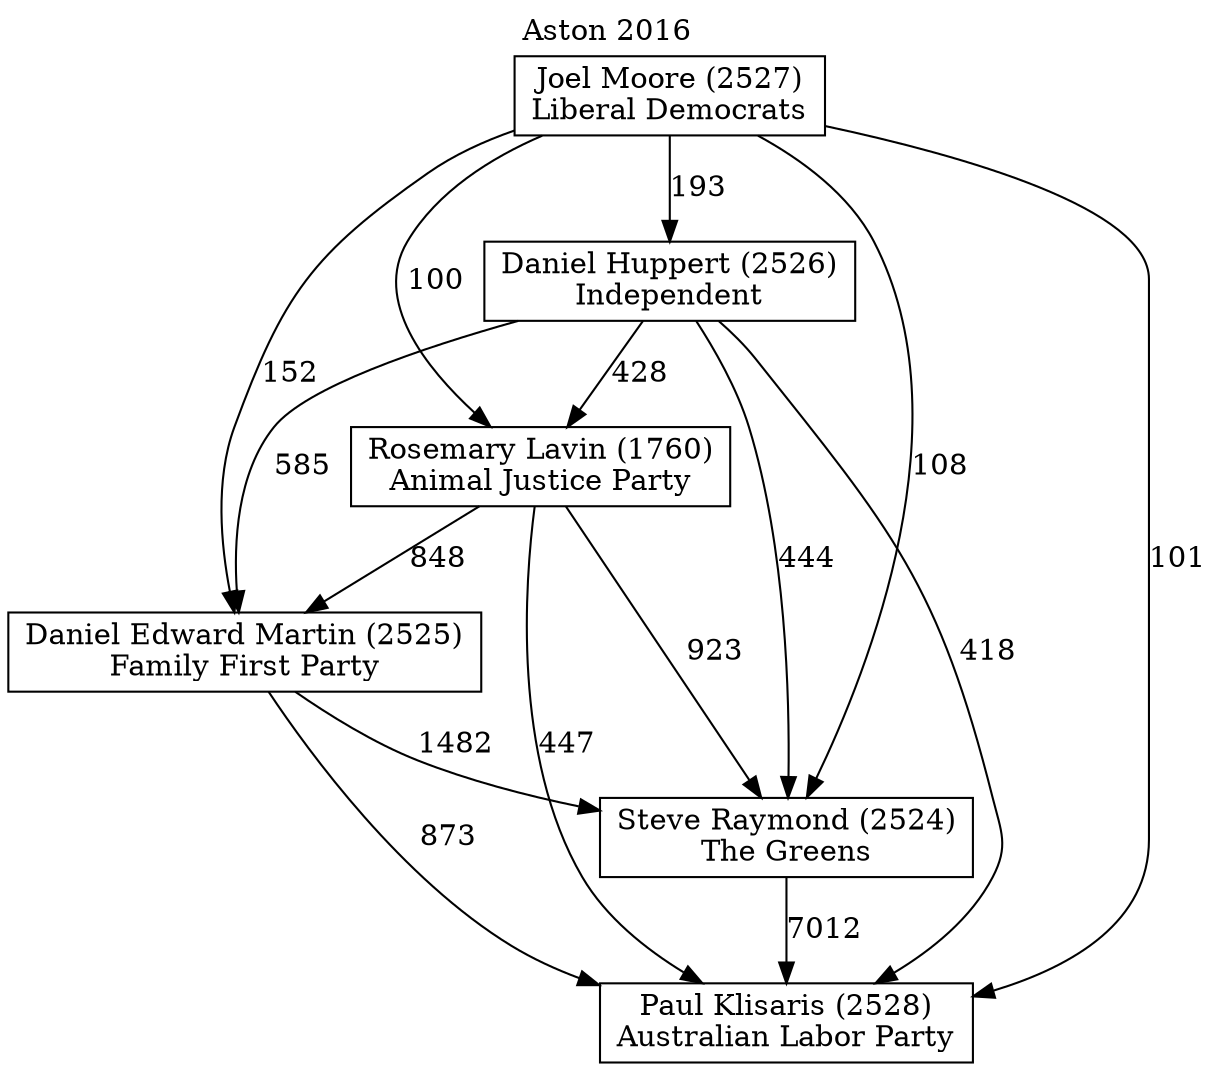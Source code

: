 // House preference flow
digraph "Paul Klisaris (2528)_Aston_2016" {
	graph [label="Aston 2016" labelloc=t mclimit=10]
	node [shape=box]
	"Paul Klisaris (2528)" [label="Paul Klisaris (2528)
Australian Labor Party"]
	"Steve Raymond (2524)" [label="Steve Raymond (2524)
The Greens"]
	"Daniel Edward Martin (2525)" [label="Daniel Edward Martin (2525)
Family First Party"]
	"Joel Moore (2527)" [label="Joel Moore (2527)
Liberal Democrats"]
	"Daniel Huppert (2526)" [label="Daniel Huppert (2526)
Independent"]
	"Rosemary Lavin (1760)" [label="Rosemary Lavin (1760)
Animal Justice Party"]
	"Steve Raymond (2524)" -> "Paul Klisaris (2528)" [label=7012]
	"Daniel Huppert (2526)" -> "Steve Raymond (2524)" [label=444]
	"Daniel Edward Martin (2525)" -> "Paul Klisaris (2528)" [label=873]
	"Daniel Huppert (2526)" -> "Paul Klisaris (2528)" [label=418]
	"Joel Moore (2527)" -> "Paul Klisaris (2528)" [label=101]
	"Joel Moore (2527)" -> "Rosemary Lavin (1760)" [label=100]
	"Daniel Edward Martin (2525)" -> "Steve Raymond (2524)" [label=1482]
	"Joel Moore (2527)" -> "Steve Raymond (2524)" [label=108]
	"Rosemary Lavin (1760)" -> "Steve Raymond (2524)" [label=923]
	"Joel Moore (2527)" -> "Daniel Huppert (2526)" [label=193]
	"Rosemary Lavin (1760)" -> "Paul Klisaris (2528)" [label=447]
	"Daniel Huppert (2526)" -> "Rosemary Lavin (1760)" [label=428]
	"Rosemary Lavin (1760)" -> "Daniel Edward Martin (2525)" [label=848]
	"Joel Moore (2527)" -> "Daniel Edward Martin (2525)" [label=152]
	"Daniel Huppert (2526)" -> "Daniel Edward Martin (2525)" [label=585]
}
